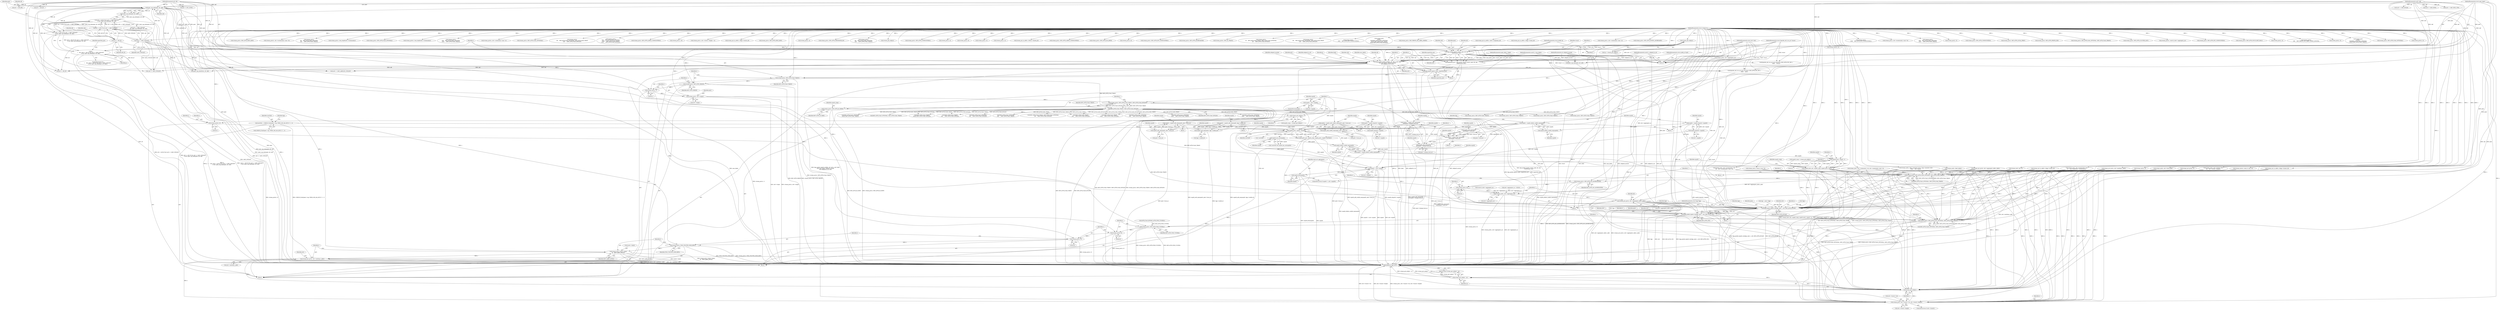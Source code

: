 digraph "0_frr_943d595a018e69b550db08cccba1d0778a86705a_0@API" {
"1001159" [label="(Call,aspath_delete_confed_seq(aspath))"];
"1000408" [label="(Call,aspath_has_as4(aspath))"];
"1000400" [label="(Call,aspath_put(s, aspath, use32bit))"];
"1000394" [label="(Call,stream_putw(s, 0))"];
"1000392" [label="(Call,stream_get_endp(s))"];
"1000387" [label="(Call,stream_putc(s, BGP_ATTR_AS_PATH))"];
"1000382" [label="(Call,stream_putc(s, BGP_ATTR_FLAG_TRANS | BGP_ATTR_FLAG_EXTLEN))"];
"1000251" [label="(Call,stream_putc(s, attr->origin))"];
"1000248" [label="(Call,stream_putc(s, 1))"];
"1000245" [label="(Call,stream_putc(s, BGP_ATTR_ORIGIN))"];
"1000242" [label="(Call,stream_putc(s, BGP_ATTR_FLAG_TRANS))"];
"1000239" [label="(Call,bgp_packet_mpattr_end(s, mpattrlen_pos))"];
"1000228" [label="(Call,bgp_packet_mpattr_prefix(s, afi, safi, p, prd, label,\n\t\t\t\t\t num_labels, addpath_encode,\n\t\t\t\t\t addpath_tx_id, attr))"];
"1000221" [label="(Call,bgp_packet_mpattr_start(s, peer, afi, safi,\n\t\t\t\t\t\t\tvecarr, attr))"];
"1000195" [label="(Call,stream_get_endp(s))"];
"1000150" [label="(MethodParameterIn,struct stream *s)"];
"1000210" [label="(Call,peer_cap_enhe(peer, afi, safi))"];
"1000149" [label="(MethodParameterIn,struct peer *peer)"];
"1000203" [label="(Call,afi == AFI_IP)"];
"1000154" [label="(MethodParameterIn,afi_t afi)"];
"1000206" [label="(Call,safi == SAFI_UNICAST)"];
"1000155" [label="(MethodParameterIn,safi_t safi)"];
"1000152" [label="(MethodParameterIn,struct bpacket_attr_vec_arr *vecarr)"];
"1000151" [label="(MethodParameterIn,struct attr *attr)"];
"1000198" [label="(Call,p\n\t    && !((afi == AFI_IP && safi == SAFI_UNICAST)\n\t\t && !peer_cap_enhe(peer, afi, safi)))"];
"1000153" [label="(MethodParameterIn,struct prefix *p)"];
"1000200" [label="(Call,!((afi == AFI_IP && safi == SAFI_UNICAST)\n\t\t && !peer_cap_enhe(peer, afi, safi)))"];
"1000201" [label="(Call,(afi == AFI_IP && safi == SAFI_UNICAST)\n\t\t && !peer_cap_enhe(peer, afi, safi))"];
"1000202" [label="(Call,afi == AFI_IP && safi == SAFI_UNICAST)"];
"1000209" [label="(Call,!peer_cap_enhe(peer, afi, safi))"];
"1000157" [label="(MethodParameterIn,struct prefix_rd *prd)"];
"1000158" [label="(MethodParameterIn,mpls_label_t *label)"];
"1000159" [label="(MethodParameterIn,uint32_t num_labels)"];
"1000160" [label="(MethodParameterIn,int addpath_encode)"];
"1000161" [label="(MethodParameterIn,uint32_t addpath_tx_id)"];
"1000219" [label="(Call,mpattrlen_pos = bgp_packet_mpattr_start(s, peer, afi, safi,\n\t\t\t\t\t\t\tvecarr, attr))"];
"1000384" [label="(Call,BGP_ATTR_FLAG_TRANS | BGP_ATTR_FLAG_EXTLEN)"];
"1000348" [label="(Call,aspath = aspath_add_seq(aspath, peer->local_as))"];
"1000350" [label="(Call,aspath_add_seq(aspath, peer->local_as))"];
"1000299" [label="(Call,aspath = aspath_delete_confed_seq(aspath))"];
"1000301" [label="(Call,aspath_delete_confed_seq(aspath))"];
"1000293" [label="(Call,aspath = aspath_dup(attr->aspath))"];
"1000295" [label="(Call,aspath_dup(attr->aspath))"];
"1000369" [label="(Call,aspath = aspath_add_confed_seq(aspath, peer->local_as))"];
"1000371" [label="(Call,aspath_add_confed_seq(aspath, peer->local_as))"];
"1000363" [label="(Call,aspath = aspath_dup(attr->aspath))"];
"1000365" [label="(Call,aspath_dup(attr->aspath))"];
"1000310" [label="(Call,aspath = aspath_add_seq(aspath, bgp->confed_id))"];
"1000312" [label="(Call,aspath_add_seq(aspath, bgp->confed_id))"];
"1000377" [label="(Call,aspath = attr->aspath)"];
"1000339" [label="(Call,aspath = aspath_add_seq(aspath,\n\t\t\t\t\t\t\tpeer->change_local_as))"];
"1000341" [label="(Call,aspath_add_seq(aspath,\n\t\t\t\t\t\t\tpeer->change_local_as))"];
"1000332" [label="(Call,aspath = aspath_add_seq(aspath,\n\t\t\t\t\t\t\t\tpeer->local_as))"];
"1000334" [label="(Call,aspath_add_seq(aspath,\n\t\t\t\t\t\t\t\tpeer->local_as))"];
"1000175" [label="(Call,use32bit = (CHECK_FLAG(peer->cap, PEER_CAP_AS4_RCV)) ? 1 : 0)"];
"1001157" [label="(Call,aspath = aspath_delete_confed_seq(aspath))"];
"1001181" [label="(Call,aspath_put(s, aspath, 1))"];
"1001178" [label="(Call,stream_putw_at(s, aspath_sizep, aspath_put(s, aspath, 1)))"];
"1001196" [label="(Call,stream_putc(s, BGP_ATTR_FLAG_OPTIONAL | BGP_ATTR_FLAG_TRANS))"];
"1001201" [label="(Call,stream_putc(s, BGP_ATTR_AS4_AGGREGATOR))"];
"1001204" [label="(Call,stream_putc(s, 8))"];
"1001207" [label="(Call,stream_putl(s, attr->aggregator_as))"];
"1001212" [label="(Call,stream_put_ipv4(s, attr->aggregator_addr.s_addr))"];
"1001244" [label="(Call,bgp_packet_mpattr_tea(bgp, peer, s, attr, BGP_ATTR_ENCAP))"];
"1001250" [label="(Call,bgp_packet_mpattr_tea(bgp, peer, s, attr, BGP_ATTR_VNC))"];
"1001264" [label="(Call,stream_putc(s, BGP_ATTR_FLAG_OPTIONAL | BGP_ATTR_FLAG_TRANS))"];
"1001269" [label="(Call,stream_putc(s, BGP_ATTR_PMSI_TUNNEL))"];
"1001272" [label="(Call,stream_putc(s, 9))"];
"1001275" [label="(Call,stream_putc(s, 0))"];
"1001278" [label="(Call,stream_putc(s, PMSI_TNLTYPE_INGR_REPL))"];
"1001281" [label="(Call,stream_put(s, &(attr->label),\n\t\t\t   BGP_LABEL_BYTES))"];
"1001288" [label="(Call,stream_put_ipv4(s, attr->nexthop.s_addr))"];
"1001299" [label="(Call,stream_put(s, attr->transit->val, attr->transit->length))"];
"1001313" [label="(Call,stream_get_endp(s))"];
"1001312" [label="(Call,stream_get_endp(s) - cp)"];
"1001311" [label="(Return,return stream_get_endp(s) - cp;)"];
"1001186" [label="(Call,aspath != attr->aspath)"];
"1001191" [label="(Call,aspath_free(aspath))"];
"1000351" [label="(Identifier,aspath)"];
"1000149" [label="(MethodParameterIn,struct peer *peer)"];
"1000418" [label="(Call,safi == SAFI_UNICAST\n\t    && !peer_cap_enhe(peer, afi, safi))"];
"1001213" [label="(Identifier,s)"];
"1001061" [label="(Call,stream_putc(s, ecom_tr_size * 8))"];
"1000161" [label="(MethodParameterIn,uint32_t addpath_tx_id)"];
"1001261" [label="(Call,ATTR_FLAG_BIT(BGP_ATTR_PMSI_TUNNEL))"];
"1001040" [label="(Call,BGP_ATTR_FLAG_TRANS\n\t\t\t\t\t\t\t| BGP_ATTR_FLAG_EXTLEN)"];
"1001224" [label="(Identifier,afi)"];
"1001043" [label="(Call,stream_putc(s,\n\t\t\t\t\t\t    BGP_ATTR_EXT_COMMUNITIES))"];
"1000745" [label="(Call,BGP_ATTR_FLAG_OPTIONAL\n\t\t\t\t\t    | BGP_ATTR_FLAG_TRANS)"];
"1000306" [label="(Identifier,bgp)"];
"1000502" [label="(Call,stream_putl(s, (bgp->maxmed_active ? bgp->maxmed_value\n\t\t\t\t\t\t   : attr->med)))"];
"1000334" [label="(Call,aspath_add_seq(aspath,\n\t\t\t\t\t\t\t\tpeer->local_as))"];
"1000398" [label="(Identifier,s)"];
"1001208" [label="(Identifier,s)"];
"1000348" [label="(Call,aspath = aspath_add_seq(aspath, peer->local_as))"];
"1000311" [label="(Identifier,aspath)"];
"1000958" [label="(Call,stream_putc(s, attr->ecommunity->size * 8))"];
"1000950" [label="(Call,stream_putc(s,\n\t\t\t\t\t    BGP_ATTR_FLAG_OPTIONAL\n\t\t\t\t\t\t    | BGP_ATTR_FLAG_TRANS))"];
"1001163" [label="(Call,BGP_ATTR_FLAG_TRANS | BGP_ATTR_FLAG_OPTIONAL\n\t\t\t\t    | BGP_ATTR_FLAG_EXTLEN)"];
"1000302" [label="(Identifier,aspath)"];
"1000729" [label="(Call,BGP_ATTR_FLAG_TRANS\n\t\t\t\t\t    | BGP_ATTR_FLAG_EXTLEN)"];
"1000533" [label="(Call,stream_putc(s, 4))"];
"1001180" [label="(Identifier,aspath_sizep)"];
"1000673" [label="(Call,stream_putc(s, BGP_ATTR_COMMUNITIES))"];
"1000530" [label="(Call,stream_putc(s, BGP_ATTR_LOCAL_PREF))"];
"1000186" [label="(Call,!bgp)"];
"1001133" [label="(Call,stream_putc(s, BGP_ATTR_PREFIX_SID))"];
"1000566" [label="(Call,stream_putc(s, BGP_ATTR_FLAG_OPTIONAL | BGP_ATTR_FLAG_TRANS))"];
"1000155" [label="(MethodParameterIn,safi_t safi)"];
"1000371" [label="(Call,aspath_add_confed_seq(aspath, peer->local_as))"];
"1000300" [label="(Identifier,aspath)"];
"1000207" [label="(Identifier,safi)"];
"1000815" [label="(Call,stream_putc(s, BGP_ATTR_CLUSTER_LIST))"];
"1001151" [label="(Call,stream_putl(s, label_index))"];
"1000604" [label="(Call,stream_putw(s, (uint16_t)attr->aggregator_as))"];
"1001183" [label="(Identifier,aspath)"];
"1000685" [label="(Call,stream_put(s, attr->community->val, attr->community->size * 4))"];
"1000406" [label="(Call,!use32bit)"];
"1000936" [label="(Call,stream_putc(s, BGP_ATTR_EXT_COMMUNITIES))"];
"1000206" [label="(Call,safi == SAFI_UNICAST)"];
"1001264" [label="(Call,stream_putc(s, BGP_ATTR_FLAG_OPTIONAL | BGP_ATTR_FLAG_TRANS))"];
"1001201" [label="(Call,stream_putc(s, BGP_ATTR_AS4_AGGREGATOR))"];
"1000549" [label="(Call,stream_putc(s, BGP_ATTR_FLAG_TRANS))"];
"1000151" [label="(MethodParameterIn,struct attr *attr)"];
"1000236" [label="(Identifier,addpath_encode)"];
"1000212" [label="(Identifier,afi)"];
"1001273" [label="(Identifier,s)"];
"1000496" [label="(Call,stream_putc(s, BGP_ATTR_MULTI_EXIT_DISC))"];
"1000475" [label="(Call,stream_putc(s, 4))"];
"1001142" [label="(Call,stream_putw(s,\n\t\t\t\t\t    BGP_PREFIX_SID_LABEL_INDEX_LENGTH))"];
"1001240" [label="(Call,safi == SAFI_EVPN)"];
"1000193" [label="(Call,cp = stream_get_endp(s))"];
"1000204" [label="(Identifier,afi)"];
"1001145" [label="(Call,stream_putc(s, 0))"];
"1001053" [label="(Call,stream_putc(\n\t\t\t\t\t\ts,\n\t\t\t\t\t\tBGP_ATTR_FLAG_OPTIONAL\n\t\t\t\t\t\t\t| BGP_ATTR_FLAG_TRANS))"];
"1000148" [label="(MethodParameterIn,struct bgp *bgp)"];
"1001277" [label="(Literal,0)"];
"1001315" [label="(Identifier,cp)"];
"1000349" [label="(Identifier,aspath)"];
"1000379" [label="(Call,attr->aspath)"];
"1001301" [label="(Call,attr->transit->val)"];
"1001299" [label="(Call,stream_put(s, attr->transit->val, attr->transit->length))"];
"1000220" [label="(Identifier,mpattrlen_pos)"];
"1001192" [label="(Identifier,aspath)"];
"1000812" [label="(Call,stream_putc(s, BGP_ATTR_FLAG_OPTIONAL))"];
"1001311" [label="(Return,return stream_get_endp(s) - cp;)"];
"1000363" [label="(Call,aspath = aspath_dup(attr->aspath))"];
"1001259" [label="(Identifier,attr)"];
"1000372" [label="(Identifier,aspath)"];
"1000332" [label="(Call,aspath = aspath_add_seq(aspath,\n\t\t\t\t\t\t\t\tpeer->local_as))"];
"1000203" [label="(Call,afi == AFI_IP)"];
"1000395" [label="(Identifier,s)"];
"1000210" [label="(Call,peer_cap_enhe(peer, afi, safi))"];
"1001148" [label="(Call,stream_putw(s, 0))"];
"1001223" [label="(Call,afi == AFI_IP)"];
"1000369" [label="(Call,aspath = aspath_add_confed_seq(aspath, peer->local_as))"];
"1001181" [label="(Call,aspath_put(s, aspath, 1))"];
"1001246" [label="(Identifier,peer)"];
"1000467" [label="(Call,stream_putc(s, BGP_ATTR_NEXT_HOP))"];
"1000175" [label="(Call,use32bit = (CHECK_FLAG(peer->cap, PEER_CAP_AS4_RCV)) ? 1 : 0)"];
"1000464" [label="(Call,stream_putc(s, BGP_ATTR_FLAG_TRANS))"];
"1000933" [label="(Call,BGP_ATTR_FLAG_TRANS\n\t\t\t\t\t\t    | BGP_ATTR_FLAG_EXTLEN)"];
"1000153" [label="(MethodParameterIn,struct prefix *p)"];
"1001290" [label="(Call,attr->nexthop.s_addr)"];
"1001198" [label="(Call,BGP_ATTR_FLAG_OPTIONAL | BGP_ATTR_FLAG_TRANS)"];
"1001205" [label="(Identifier,s)"];
"1001158" [label="(Identifier,aspath)"];
"1001160" [label="(Identifier,aspath)"];
"1001270" [label="(Identifier,s)"];
"1000393" [label="(Identifier,s)"];
"1000670" [label="(Call,BGP_ATTR_FLAG_OPTIONAL\n\t\t\t\t\t    | BGP_ATTR_FLAG_TRANS)"];
"1001247" [label="(Identifier,s)"];
"1000388" [label="(Identifier,s)"];
"1000939" [label="(Call,stream_putw(s, attr->ecommunity->size * 8))"];
"1000233" [label="(Identifier,prd)"];
"1000668" [label="(Call,stream_putc(s,\n\t\t\t\t    BGP_ATTR_FLAG_OPTIONAL\n\t\t\t\t\t    | BGP_ATTR_FLAG_TRANS))"];
"1001195" [label="(Block,)"];
"1001266" [label="(Call,BGP_ATTR_FLAG_OPTIONAL | BGP_ATTR_FLAG_TRANS)"];
"1000751" [label="(Call,stream_putc(s, lcom_length(attr->lcommunity)))"];
"1000335" [label="(Identifier,aspath)"];
"1000365" [label="(Call,aspath_dup(attr->aspath))"];
"1000783" [label="(Call,stream_putc(s, BGP_ATTR_FLAG_OPTIONAL))"];
"1000735" [label="(Call,stream_putw(s, lcom_length(attr->lcommunity)))"];
"1001275" [label="(Call,stream_putc(s, 0))"];
"1001128" [label="(Call,stream_putc(s,\n\t\t\t\t\t    BGP_ATTR_FLAG_OPTIONAL\n\t\t\t\t\t\t    | BGP_ATTR_FLAG_TRANS))"];
"1000196" [label="(Identifier,s)"];
"1000657" [label="(Call,stream_putw(s, attr->community->size * 4))"];
"1000211" [label="(Identifier,peer)"];
"1001233" [label="(Call,safi == SAFI_MPLS_VPN)"];
"1000309" [label="(Block,)"];
"1000312" [label="(Call,aspath_add_seq(aspath, bgp->confed_id))"];
"1000493" [label="(Call,stream_putc(s, BGP_ATTR_FLAG_OPTIONAL))"];
"1000647" [label="(Call,stream_putc(s,\n\t\t\t\t    BGP_ATTR_FLAG_OPTIONAL | BGP_ATTR_FLAG_TRANS\n\t\t\t\t\t    | BGP_ATTR_FLAG_EXTLEN))"];
"1000383" [label="(Identifier,s)"];
"1000929" [label="(Call,stream_putc(s,\n\t\t\t\t\t    BGP_ATTR_FLAG_OPTIONAL\n\t\t\t\t\t\t    | BGP_ATTR_FLAG_TRANS\n\t\t\t\t\t\t    | BGP_ATTR_FLAG_EXTLEN))"];
"1000342" [label="(Identifier,aspath)"];
"1001203" [label="(Identifier,BGP_ATTR_AS4_AGGREGATOR)"];
"1001207" [label="(Call,stream_putl(s, attr->aggregator_as))"];
"1001276" [label="(Identifier,s)"];
"1000292" [label="(Block,)"];
"1000536" [label="(Call,stream_putl(s, attr->local_pref))"];
"1000350" [label="(Call,aspath_add_seq(aspath, peer->local_as))"];
"1001185" [label="(ControlStructure,if (aspath != attr->aspath))"];
"1001253" [label="(Identifier,s)"];
"1000260" [label="(Identifier,peer)"];
"1000396" [label="(Literal,0)"];
"1000378" [label="(Identifier,aspath)"];
"1000394" [label="(Call,stream_putw(s, 0))"];
"1000373" [label="(Call,peer->local_as)"];
"1000851" [label="(Call,stream_put(s, attr->cluster->list,\n\t\t\t\t   attr->cluster->length))"];
"1000478" [label="(Call,stream_put_ipv4(s, 0))"];
"1001300" [label="(Identifier,s)"];
"1001214" [label="(Call,attr->aggregator_addr.s_addr)"];
"1000390" [label="(Call,aspath_sizep = stream_get_endp(s))"];
"1001237" [label="(Call,afi == AFI_L2VPN)"];
"1000405" [label="(Call,!use32bit && aspath_has_as4(aspath))"];
"1000385" [label="(Identifier,BGP_ATTR_FLAG_TRANS)"];
"1001249" [label="(Identifier,BGP_ATTR_ENCAP)"];
"1000881" [label="(Call,stream_put_in_addr(s, &bgp->router_id))"];
"1000748" [label="(Call,stream_putc(s, BGP_ATTR_LARGE_COMMUNITIES))"];
"1001278" [label="(Call,stream_putc(s, PMSI_TNLTYPE_INGR_REPL))"];
"1001230" [label="(Call,safi == SAFI_ENCAP)"];
"1001245" [label="(Identifier,bgp)"];
"1000157" [label="(MethodParameterIn,struct prefix_rd *prd)"];
"1001136" [label="(Call,stream_putc(s, 10))"];
"1001159" [label="(Call,aspath_delete_confed_seq(aspath))"];
"1000387" [label="(Call,stream_putc(s, BGP_ATTR_AS_PATH))"];
"1000243" [label="(Identifier,s)"];
"1000195" [label="(Call,stream_get_endp(s))"];
"1000158" [label="(MethodParameterIn,mpls_label_t *label)"];
"1000296" [label="(Call,attr->aspath)"];
"1000293" [label="(Call,aspath = aspath_dup(attr->aspath))"];
"1000459" [label="(Call,peer_cap_enhe(from, afi, safi))"];
"1000382" [label="(Call,stream_putc(s, BGP_ATTR_FLAG_TRANS | BGP_ATTR_FLAG_EXTLEN))"];
"1000249" [label="(Identifier,s)"];
"1000245" [label="(Call,stream_putc(s, BGP_ATTR_ORIGIN))"];
"1001314" [label="(Identifier,s)"];
"1000823" [label="(Call,stream_putc(s, attr->cluster->length + 4))"];
"1000397" [label="(Call,stream_putw_at(s, aspath_sizep, aspath_put(s, aspath, use32bit)))"];
"1000341" [label="(Call,aspath_add_seq(aspath,\n\t\t\t\t\t\t\tpeer->change_local_as))"];
"1000409" [label="(Identifier,aspath)"];
"1000301" [label="(Call,aspath_delete_confed_seq(aspath))"];
"1000237" [label="(Identifier,addpath_tx_id)"];
"1000377" [label="(Call,aspath = attr->aspath)"];
"1000229" [label="(Identifier,s)"];
"1000336" [label="(Call,peer->local_as)"];
"1001297" [label="(Identifier,attr)"];
"1001187" [label="(Identifier,aspath)"];
"1000392" [label="(Call,stream_get_endp(s))"];
"1001250" [label="(Call,bgp_packet_mpattr_tea(bgp, peer, s, attr, BGP_ATTR_VNC))"];
"1001197" [label="(Identifier,s)"];
"1000838" [label="(Call,stream_put_in_addr(s, &bgp->cluster_id))"];
"1001130" [label="(Call,BGP_ATTR_FLAG_OPTIONAL\n\t\t\t\t\t\t    | BGP_ATTR_FLAG_TRANS)"];
"1000362" [label="(Block,)"];
"1000439" [label="(Call,stream_putc(s, BGP_ATTR_NEXT_HOP))"];
"1000789" [label="(Call,stream_putc(s, 4))"];
"1001244" [label="(Call,bgp_packet_mpattr_tea(bgp, peer, s, attr, BGP_ATTR_ENCAP))"];
"1001271" [label="(Identifier,BGP_ATTR_PMSI_TUNNEL)"];
"1000366" [label="(Call,attr->aspath)"];
"1000340" [label="(Identifier,aspath)"];
"1001312" [label="(Call,stream_get_endp(s) - cp)"];
"1000198" [label="(Call,p\n\t    && !((afi == AFI_IP && safi == SAFI_UNICAST)\n\t\t && !peer_cap_enhe(peer, afi, safi)))"];
"1001178" [label="(Call,stream_putw_at(s, aspath_sizep, aspath_put(s, aspath, 1)))"];
"1001287" [label="(Identifier,BGP_LABEL_BYTES)"];
"1000402" [label="(Identifier,aspath)"];
"1000591" [label="(Call,attr->aggregator_as > 65535)"];
"1001156" [label="(Block,)"];
"1000253" [label="(Call,attr->origin)"];
"1001248" [label="(Identifier,attr)"];
"1000442" [label="(Call,bpacket_attr_vec_arr_set_vec(vecarr, BGP_ATTR_VEC_NH, s,\n\t\t\t\t\t\t     attr))"];
"1000205" [label="(Identifier,AFI_IP)"];
"1000228" [label="(Call,bgp_packet_mpattr_prefix(s, afi, safi, p, prd, label,\n\t\t\t\t\t num_labels, addpath_encode,\n\t\t\t\t\t addpath_tx_id, attr))"];
"1000786" [label="(Call,stream_putc(s, BGP_ATTR_ORIGINATOR_ID))"];
"1000239" [label="(Call,bgp_packet_mpattr_end(s, mpattrlen_pos))"];
"1000343" [label="(Call,peer->change_local_as)"];
"1000232" [label="(Identifier,p)"];
"1000221" [label="(Call,bgp_packet_mpattr_start(s, peer, afi, safi,\n\t\t\t\t\t\t\tvecarr, attr))"];
"1000219" [label="(Call,mpattrlen_pos = bgp_packet_mpattr_start(s, peer, afi, safi,\n\t\t\t\t\t\t\tvecarr, attr))"];
"1000391" [label="(Identifier,aspath_sizep)"];
"1000743" [label="(Call,stream_putc(s,\n\t\t\t\t    BGP_ATTR_FLAG_OPTIONAL\n\t\t\t\t\t    | BGP_ATTR_FLAG_TRANS))"];
"1000187" [label="(Identifier,bgp)"];
"1001282" [label="(Identifier,s)"];
"1000611" [label="(Call,stream_put_ipv4(s, attr->aggregator_addr.s_addr))"];
"1000244" [label="(Identifier,BGP_ATTR_FLAG_TRANS)"];
"1000310" [label="(Call,aspath = aspath_add_seq(aspath, bgp->confed_id))"];
"1000159" [label="(MethodParameterIn,uint32_t num_labels)"];
"1000240" [label="(Identifier,s)"];
"1000401" [label="(Identifier,s)"];
"1001171" [label="(Call,aspath_sizep = stream_get_endp(s))"];
"1000331" [label="(Block,)"];
"1000386" [label="(Identifier,BGP_ATTR_FLAG_EXTLEN)"];
"1000952" [label="(Call,BGP_ATTR_FLAG_OPTIONAL\n\t\t\t\t\t\t    | BGP_ATTR_FLAG_TRANS)"];
"1000370" [label="(Identifier,aspath)"];
"1000757" [label="(Call,stream_put(s, attr->lcommunity->val,\n\t\t\t   lcom_length(attr->lcommunity)))"];
"1000352" [label="(Call,peer->local_as)"];
"1000234" [label="(Identifier,label)"];
"1001162" [label="(Identifier,s)"];
"1001173" [label="(Call,stream_get_endp(s))"];
"1000251" [label="(Call,stream_putc(s, attr->origin))"];
"1001194" [label="(Identifier,send_as4_aggregator)"];
"1000654" [label="(Call,stream_putc(s, BGP_ATTR_COMMUNITIES))"];
"1000231" [label="(Identifier,safi)"];
"1001204" [label="(Call,stream_putc(s, 8))"];
"1000527" [label="(Call,stream_putc(s, BGP_ATTR_FLAG_TRANS))"];
"1000246" [label="(Identifier,s)"];
"1001046" [label="(Call,stream_putw(s, ecom_tr_size * 8))"];
"1000294" [label="(Identifier,aspath)"];
"1000225" [label="(Identifier,safi)"];
"1000162" [label="(Block,)"];
"1000200" [label="(Call,!((afi == AFI_IP && safi == SAFI_UNICAST)\n\t\t && !peer_cap_enhe(peer, afi, safi)))"];
"1000209" [label="(Call,!peer_cap_enhe(peer, afi, safi))"];
"1001184" [label="(Literal,1)"];
"1000364" [label="(Identifier,aspath)"];
"1001055" [label="(Call,BGP_ATTR_FLAG_OPTIONAL\n\t\t\t\t\t\t\t| BGP_ATTR_FLAG_TRANS)"];
"1000403" [label="(Identifier,use32bit)"];
"1001188" [label="(Call,attr->aspath)"];
"1001263" [label="(Block,)"];
"1000223" [label="(Identifier,peer)"];
"1000295" [label="(Call,aspath_dup(attr->aspath))"];
"1001279" [label="(Identifier,s)"];
"1000865" [label="(Call,stream_putc(s, 4))"];
"1000577" [label="(Call,stream_putc(s, 8))"];
"1000423" [label="(Call,peer_cap_enhe(peer, afi, safi))"];
"1000499" [label="(Call,stream_putc(s, 4))"];
"1001255" [label="(Identifier,BGP_ATTR_VNC)"];
"1000447" [label="(Call,stream_putc(s, 4))"];
"1000214" [label="(Block,)"];
"1000806" [label="(Call,stream_put_in_addr(s, &from->remote_id))"];
"1000606" [label="(Call,(uint16_t)attr->aggregator_as)"];
"1000238" [label="(Identifier,attr)"];
"1000242" [label="(Call,stream_putc(s, BGP_ATTR_FLAG_TRANS))"];
"1000252" [label="(Identifier,s)"];
"1000250" [label="(Literal,1)"];
"1000176" [label="(Identifier,use32bit)"];
"1000197" [label="(ControlStructure,if (p\n\t    && !((afi == AFI_IP && safi == SAFI_UNICAST)\n\t\t && !peer_cap_enhe(peer, afi, safi))))"];
"1000224" [label="(Identifier,afi)"];
"1000732" [label="(Call,stream_putc(s, BGP_ATTR_LARGE_COMMUNITIES))"];
"1001182" [label="(Identifier,s)"];
"1001306" [label="(Call,attr->transit->length)"];
"1001243" [label="(Block,)"];
"1001168" [label="(Call,stream_putc(s, BGP_ATTR_AS4_PATH))"];
"1000587" [label="(Call,stream_putc(s, 6))"];
"1000955" [label="(Call,stream_putc(s, BGP_ATTR_EXT_COMMUNITIES))"];
"1001175" [label="(Call,stream_putw(s, 0))"];
"1001274" [label="(Literal,9)"];
"1000874" [label="(Call,stream_put_in_addr(s, &bgp->cluster_id))"];
"1000235" [label="(Identifier,num_labels)"];
"1001100" [label="(Call,stream_put(s, pnt, 8))"];
"1000400" [label="(Call,aspath_put(s, aspath, use32bit))"];
"1000202" [label="(Call,afi == AFI_IP && safi == SAFI_UNICAST)"];
"1000247" [label="(Identifier,BGP_ATTR_ORIGIN)"];
"1000415" [label="(Call,afi == AFI_IP)"];
"1000347" [label="(Block,)"];
"1001265" [label="(Identifier,s)"];
"1001272" [label="(Call,stream_putc(s, 9))"];
"1000333" [label="(Identifier,aspath)"];
"1000580" [label="(Call,stream_putl(s, attr->aggregator_as))"];
"1001212" [label="(Call,stream_put_ipv4(s, attr->aggregator_addr.s_addr))"];
"1000571" [label="(Call,stream_putc(s, BGP_ATTR_AGGREGATOR))"];
"1000597" [label="(Call,stream_putw(s, BGP_AS_TRANS))"];
"1000323" [label="(Block,)"];
"1001157" [label="(Call,aspath = aspath_delete_confed_seq(aspath))"];
"1000419" [label="(Call,safi == SAFI_UNICAST)"];
"1001186" [label="(Call,aspath != attr->aspath)"];
"1000408" [label="(Call,aspath_has_as4(aspath))"];
"1001226" [label="(Call,afi == AFI_IP6)"];
"1001202" [label="(Identifier,s)"];
"1000188" [label="(Call,bgp = peer->bgp)"];
"1000152" [label="(MethodParameterIn,struct bpacket_attr_vec_arr *vecarr)"];
"1000213" [label="(Identifier,safi)"];
"1001161" [label="(Call,stream_putc(s,\n\t\t\t    BGP_ATTR_FLAG_TRANS | BGP_ATTR_FLAG_OPTIONAL\n\t\t\t\t    | BGP_ATTR_FLAG_EXTLEN))"];
"1001280" [label="(Identifier,PMSI_TNLTYPE_INGR_REPL)"];
"1000967" [label="(Call,stream_put(s, attr->ecommunity->val,\n\t\t\t\t   attr->ecommunity->size * 8))"];
"1001283" [label="(Call,&(attr->label))"];
"1001209" [label="(Call,attr->aggregator_as)"];
"1001316" [label="(MethodReturn,bgp_size_t)"];
"1000201" [label="(Call,(afi == AFI_IP && safi == SAFI_UNICAST)\n\t\t && !peer_cap_enhe(peer, afi, safi))"];
"1000177" [label="(Call,(CHECK_FLAG(peer->cap, PEER_CAP_AS4_RCV)) ? 1 : 0)"];
"1001252" [label="(Identifier,peer)"];
"1001179" [label="(Identifier,s)"];
"1000217" [label="(Identifier,mpattrlen_pos)"];
"1000725" [label="(Call,stream_putc(s,\n\t\t\t\t    BGP_ATTR_FLAG_OPTIONAL | BGP_ATTR_FLAG_TRANS\n\t\t\t\t\t    | BGP_ATTR_FLAG_EXTLEN))"];
"1001289" [label="(Identifier,s)"];
"1001058" [label="(Call,stream_putc(s,\n\t\t\t\t\t\t    BGP_ATTR_EXT_COMMUNITIES))"];
"1000384" [label="(Call,BGP_ATTR_FLAG_TRANS | BGP_ATTR_FLAG_EXTLEN)"];
"1001254" [label="(Identifier,attr)"];
"1000313" [label="(Identifier,aspath)"];
"1000376" [label="(ControlStructure,else)"];
"1000450" [label="(Call,stream_put_ipv4(s, attr->nexthop.s_addr))"];
"1000160" [label="(MethodParameterIn,int addpath_encode)"];
"1001036" [label="(Call,stream_putc(\n\t\t\t\t\t\ts,\n\t\t\t\t\t\tBGP_ATTR_FLAG_OPTIONAL\n\t\t\t\t\t\t\t| BGP_ATTR_FLAG_TRANS\n\t\t\t\t\t\t\t| BGP_ATTR_FLAG_EXTLEN))"];
"1001139" [label="(Call,stream_putc(s, BGP_PREFIX_SID_LABEL_INDEX))"];
"1000799" [label="(Call,stream_put_in_addr(s, &attr->originator_id))"];
"1000314" [label="(Call,bgp->confed_id)"];
"1000568" [label="(Call,BGP_ATTR_FLAG_OPTIONAL | BGP_ATTR_FLAG_TRANS)"];
"1000651" [label="(Call,BGP_ATTR_FLAG_TRANS\n\t\t\t\t\t    | BGP_ATTR_FLAG_EXTLEN)"];
"1001165" [label="(Call,BGP_ATTR_FLAG_OPTIONAL\n\t\t\t\t    | BGP_ATTR_FLAG_EXTLEN)"];
"1000339" [label="(Call,aspath = aspath_add_seq(aspath,\n\t\t\t\t\t\t\tpeer->change_local_as))"];
"1001313" [label="(Call,stream_get_endp(s))"];
"1001281" [label="(Call,stream_put(s, &(attr->label),\n\t\t\t   BGP_LABEL_BYTES))"];
"1000208" [label="(Identifier,SAFI_UNICAST)"];
"1001288" [label="(Call,stream_put_ipv4(s, attr->nexthop.s_addr))"];
"1000845" [label="(Call,stream_put_in_addr(s, &bgp->router_id))"];
"1000241" [label="(Identifier,mpattrlen_pos)"];
"1000470" [label="(Call,bpacket_attr_vec_arr_set_vec(vecarr, BGP_ATTR_VEC_NH, s,\n\t\t\t\t\t\t     NULL))"];
"1000199" [label="(Identifier,p)"];
"1000389" [label="(Identifier,BGP_ATTR_AS_PATH)"];
"1000150" [label="(MethodParameterIn,struct stream *s)"];
"1001196" [label="(Call,stream_putc(s, BGP_ATTR_FLAG_OPTIONAL | BGP_ATTR_FLAG_TRANS))"];
"1000154" [label="(MethodParameterIn,afi_t afi)"];
"1000676" [label="(Call,stream_putc(s, attr->community->size * 4))"];
"1000226" [label="(Identifier,vecarr)"];
"1000222" [label="(Identifier,s)"];
"1000227" [label="(Identifier,attr)"];
"1001105" [label="(Call,safi == SAFI_LABELED_UNICAST)"];
"1000299" [label="(Call,aspath = aspath_delete_confed_seq(aspath))"];
"1001295" [label="(ControlStructure,if (attr->transit))"];
"1001251" [label="(Identifier,bgp)"];
"1000555" [label="(Call,stream_putc(s, 0))"];
"1001269" [label="(Call,stream_putc(s, BGP_ATTR_PMSI_TUNNEL))"];
"1000436" [label="(Call,stream_putc(s, BGP_ATTR_FLAG_TRANS))"];
"1000230" [label="(Identifier,afi)"];
"1001206" [label="(Literal,8)"];
"1001191" [label="(Call,aspath_free(aspath))"];
"1000248" [label="(Call,stream_putc(s, 1))"];
"1000552" [label="(Call,stream_putc(s, BGP_ATTR_ATOMIC_AGGREGATE))"];
"1001159" -> "1001157"  [label="AST: "];
"1001159" -> "1001160"  [label="CFG: "];
"1001160" -> "1001159"  [label="AST: "];
"1001157" -> "1001159"  [label="CFG: "];
"1001159" -> "1001157"  [label="DDG: aspath"];
"1000408" -> "1001159"  [label="DDG: aspath"];
"1000400" -> "1001159"  [label="DDG: aspath"];
"1000408" -> "1000405"  [label="AST: "];
"1000408" -> "1000409"  [label="CFG: "];
"1000409" -> "1000408"  [label="AST: "];
"1000405" -> "1000408"  [label="CFG: "];
"1000408" -> "1000405"  [label="DDG: aspath"];
"1000400" -> "1000408"  [label="DDG: aspath"];
"1000408" -> "1001186"  [label="DDG: aspath"];
"1000400" -> "1000397"  [label="AST: "];
"1000400" -> "1000403"  [label="CFG: "];
"1000401" -> "1000400"  [label="AST: "];
"1000402" -> "1000400"  [label="AST: "];
"1000403" -> "1000400"  [label="AST: "];
"1000397" -> "1000400"  [label="CFG: "];
"1000400" -> "1000397"  [label="DDG: s"];
"1000400" -> "1000397"  [label="DDG: aspath"];
"1000400" -> "1000397"  [label="DDG: use32bit"];
"1000394" -> "1000400"  [label="DDG: s"];
"1000150" -> "1000400"  [label="DDG: s"];
"1000348" -> "1000400"  [label="DDG: aspath"];
"1000369" -> "1000400"  [label="DDG: aspath"];
"1000310" -> "1000400"  [label="DDG: aspath"];
"1000377" -> "1000400"  [label="DDG: aspath"];
"1000339" -> "1000400"  [label="DDG: aspath"];
"1000175" -> "1000400"  [label="DDG: use32bit"];
"1000400" -> "1000406"  [label="DDG: use32bit"];
"1000400" -> "1001186"  [label="DDG: aspath"];
"1000394" -> "1000162"  [label="AST: "];
"1000394" -> "1000396"  [label="CFG: "];
"1000395" -> "1000394"  [label="AST: "];
"1000396" -> "1000394"  [label="AST: "];
"1000398" -> "1000394"  [label="CFG: "];
"1000394" -> "1001316"  [label="DDG: stream_putw(s, 0)"];
"1000392" -> "1000394"  [label="DDG: s"];
"1000150" -> "1000394"  [label="DDG: s"];
"1000392" -> "1000390"  [label="AST: "];
"1000392" -> "1000393"  [label="CFG: "];
"1000393" -> "1000392"  [label="AST: "];
"1000390" -> "1000392"  [label="CFG: "];
"1000392" -> "1000390"  [label="DDG: s"];
"1000387" -> "1000392"  [label="DDG: s"];
"1000150" -> "1000392"  [label="DDG: s"];
"1000387" -> "1000162"  [label="AST: "];
"1000387" -> "1000389"  [label="CFG: "];
"1000388" -> "1000387"  [label="AST: "];
"1000389" -> "1000387"  [label="AST: "];
"1000391" -> "1000387"  [label="CFG: "];
"1000387" -> "1001316"  [label="DDG: BGP_ATTR_AS_PATH"];
"1000387" -> "1001316"  [label="DDG: stream_putc(s, BGP_ATTR_AS_PATH)"];
"1000382" -> "1000387"  [label="DDG: s"];
"1000150" -> "1000387"  [label="DDG: s"];
"1000382" -> "1000162"  [label="AST: "];
"1000382" -> "1000384"  [label="CFG: "];
"1000383" -> "1000382"  [label="AST: "];
"1000384" -> "1000382"  [label="AST: "];
"1000388" -> "1000382"  [label="CFG: "];
"1000382" -> "1001316"  [label="DDG: BGP_ATTR_FLAG_TRANS | BGP_ATTR_FLAG_EXTLEN"];
"1000382" -> "1001316"  [label="DDG: stream_putc(s, BGP_ATTR_FLAG_TRANS | BGP_ATTR_FLAG_EXTLEN)"];
"1000251" -> "1000382"  [label="DDG: s"];
"1000150" -> "1000382"  [label="DDG: s"];
"1000384" -> "1000382"  [label="DDG: BGP_ATTR_FLAG_TRANS"];
"1000384" -> "1000382"  [label="DDG: BGP_ATTR_FLAG_EXTLEN"];
"1000251" -> "1000162"  [label="AST: "];
"1000251" -> "1000253"  [label="CFG: "];
"1000252" -> "1000251"  [label="AST: "];
"1000253" -> "1000251"  [label="AST: "];
"1000260" -> "1000251"  [label="CFG: "];
"1000251" -> "1001316"  [label="DDG: stream_putc(s, attr->origin)"];
"1000251" -> "1001316"  [label="DDG: attr->origin"];
"1000248" -> "1000251"  [label="DDG: s"];
"1000150" -> "1000251"  [label="DDG: s"];
"1000248" -> "1000162"  [label="AST: "];
"1000248" -> "1000250"  [label="CFG: "];
"1000249" -> "1000248"  [label="AST: "];
"1000250" -> "1000248"  [label="AST: "];
"1000252" -> "1000248"  [label="CFG: "];
"1000248" -> "1001316"  [label="DDG: stream_putc(s, 1)"];
"1000245" -> "1000248"  [label="DDG: s"];
"1000150" -> "1000248"  [label="DDG: s"];
"1000245" -> "1000162"  [label="AST: "];
"1000245" -> "1000247"  [label="CFG: "];
"1000246" -> "1000245"  [label="AST: "];
"1000247" -> "1000245"  [label="AST: "];
"1000249" -> "1000245"  [label="CFG: "];
"1000245" -> "1001316"  [label="DDG: stream_putc(s, BGP_ATTR_ORIGIN)"];
"1000245" -> "1001316"  [label="DDG: BGP_ATTR_ORIGIN"];
"1000242" -> "1000245"  [label="DDG: s"];
"1000150" -> "1000245"  [label="DDG: s"];
"1000242" -> "1000162"  [label="AST: "];
"1000242" -> "1000244"  [label="CFG: "];
"1000243" -> "1000242"  [label="AST: "];
"1000244" -> "1000242"  [label="AST: "];
"1000246" -> "1000242"  [label="CFG: "];
"1000242" -> "1001316"  [label="DDG: stream_putc(s, BGP_ATTR_FLAG_TRANS)"];
"1000239" -> "1000242"  [label="DDG: s"];
"1000195" -> "1000242"  [label="DDG: s"];
"1000150" -> "1000242"  [label="DDG: s"];
"1000242" -> "1000384"  [label="DDG: BGP_ATTR_FLAG_TRANS"];
"1000239" -> "1000214"  [label="AST: "];
"1000239" -> "1000241"  [label="CFG: "];
"1000240" -> "1000239"  [label="AST: "];
"1000241" -> "1000239"  [label="AST: "];
"1000243" -> "1000239"  [label="CFG: "];
"1000239" -> "1001316"  [label="DDG: bgp_packet_mpattr_end(s, mpattrlen_pos)"];
"1000239" -> "1001316"  [label="DDG: mpattrlen_pos"];
"1000228" -> "1000239"  [label="DDG: s"];
"1000150" -> "1000239"  [label="DDG: s"];
"1000219" -> "1000239"  [label="DDG: mpattrlen_pos"];
"1000228" -> "1000214"  [label="AST: "];
"1000228" -> "1000238"  [label="CFG: "];
"1000229" -> "1000228"  [label="AST: "];
"1000230" -> "1000228"  [label="AST: "];
"1000231" -> "1000228"  [label="AST: "];
"1000232" -> "1000228"  [label="AST: "];
"1000233" -> "1000228"  [label="AST: "];
"1000234" -> "1000228"  [label="AST: "];
"1000235" -> "1000228"  [label="AST: "];
"1000236" -> "1000228"  [label="AST: "];
"1000237" -> "1000228"  [label="AST: "];
"1000238" -> "1000228"  [label="AST: "];
"1000240" -> "1000228"  [label="CFG: "];
"1000228" -> "1001316"  [label="DDG: addpath_tx_id"];
"1000228" -> "1001316"  [label="DDG: prd"];
"1000228" -> "1001316"  [label="DDG: addpath_encode"];
"1000228" -> "1001316"  [label="DDG: num_labels"];
"1000228" -> "1001316"  [label="DDG: bgp_packet_mpattr_prefix(s, afi, safi, p, prd, label,\n\t\t\t\t\t num_labels, addpath_encode,\n\t\t\t\t\t addpath_tx_id, attr)"];
"1000228" -> "1001316"  [label="DDG: attr"];
"1000228" -> "1001316"  [label="DDG: p"];
"1000228" -> "1001316"  [label="DDG: label"];
"1000221" -> "1000228"  [label="DDG: s"];
"1000221" -> "1000228"  [label="DDG: afi"];
"1000221" -> "1000228"  [label="DDG: safi"];
"1000221" -> "1000228"  [label="DDG: attr"];
"1000150" -> "1000228"  [label="DDG: s"];
"1000154" -> "1000228"  [label="DDG: afi"];
"1000155" -> "1000228"  [label="DDG: safi"];
"1000198" -> "1000228"  [label="DDG: p"];
"1000153" -> "1000228"  [label="DDG: p"];
"1000157" -> "1000228"  [label="DDG: prd"];
"1000158" -> "1000228"  [label="DDG: label"];
"1000159" -> "1000228"  [label="DDG: num_labels"];
"1000160" -> "1000228"  [label="DDG: addpath_encode"];
"1000161" -> "1000228"  [label="DDG: addpath_tx_id"];
"1000151" -> "1000228"  [label="DDG: attr"];
"1000228" -> "1000415"  [label="DDG: afi"];
"1000228" -> "1000419"  [label="DDG: safi"];
"1000228" -> "1000442"  [label="DDG: attr"];
"1000228" -> "1000459"  [label="DDG: safi"];
"1000228" -> "1001105"  [label="DDG: safi"];
"1000228" -> "1001244"  [label="DDG: attr"];
"1000221" -> "1000219"  [label="AST: "];
"1000221" -> "1000227"  [label="CFG: "];
"1000222" -> "1000221"  [label="AST: "];
"1000223" -> "1000221"  [label="AST: "];
"1000224" -> "1000221"  [label="AST: "];
"1000225" -> "1000221"  [label="AST: "];
"1000226" -> "1000221"  [label="AST: "];
"1000227" -> "1000221"  [label="AST: "];
"1000219" -> "1000221"  [label="CFG: "];
"1000221" -> "1001316"  [label="DDG: peer"];
"1000221" -> "1001316"  [label="DDG: vecarr"];
"1000221" -> "1000219"  [label="DDG: afi"];
"1000221" -> "1000219"  [label="DDG: vecarr"];
"1000221" -> "1000219"  [label="DDG: attr"];
"1000221" -> "1000219"  [label="DDG: peer"];
"1000221" -> "1000219"  [label="DDG: safi"];
"1000221" -> "1000219"  [label="DDG: s"];
"1000195" -> "1000221"  [label="DDG: s"];
"1000150" -> "1000221"  [label="DDG: s"];
"1000210" -> "1000221"  [label="DDG: peer"];
"1000210" -> "1000221"  [label="DDG: afi"];
"1000210" -> "1000221"  [label="DDG: safi"];
"1000149" -> "1000221"  [label="DDG: peer"];
"1000203" -> "1000221"  [label="DDG: afi"];
"1000154" -> "1000221"  [label="DDG: afi"];
"1000206" -> "1000221"  [label="DDG: safi"];
"1000155" -> "1000221"  [label="DDG: safi"];
"1000152" -> "1000221"  [label="DDG: vecarr"];
"1000151" -> "1000221"  [label="DDG: attr"];
"1000221" -> "1000423"  [label="DDG: peer"];
"1000221" -> "1000442"  [label="DDG: vecarr"];
"1000221" -> "1000470"  [label="DDG: vecarr"];
"1000221" -> "1001244"  [label="DDG: peer"];
"1000195" -> "1000193"  [label="AST: "];
"1000195" -> "1000196"  [label="CFG: "];
"1000196" -> "1000195"  [label="AST: "];
"1000193" -> "1000195"  [label="CFG: "];
"1000195" -> "1000193"  [label="DDG: s"];
"1000150" -> "1000195"  [label="DDG: s"];
"1000150" -> "1000147"  [label="AST: "];
"1000150" -> "1001316"  [label="DDG: s"];
"1000150" -> "1000397"  [label="DDG: s"];
"1000150" -> "1000436"  [label="DDG: s"];
"1000150" -> "1000439"  [label="DDG: s"];
"1000150" -> "1000442"  [label="DDG: s"];
"1000150" -> "1000447"  [label="DDG: s"];
"1000150" -> "1000450"  [label="DDG: s"];
"1000150" -> "1000464"  [label="DDG: s"];
"1000150" -> "1000467"  [label="DDG: s"];
"1000150" -> "1000470"  [label="DDG: s"];
"1000150" -> "1000475"  [label="DDG: s"];
"1000150" -> "1000478"  [label="DDG: s"];
"1000150" -> "1000493"  [label="DDG: s"];
"1000150" -> "1000496"  [label="DDG: s"];
"1000150" -> "1000499"  [label="DDG: s"];
"1000150" -> "1000502"  [label="DDG: s"];
"1000150" -> "1000527"  [label="DDG: s"];
"1000150" -> "1000530"  [label="DDG: s"];
"1000150" -> "1000533"  [label="DDG: s"];
"1000150" -> "1000536"  [label="DDG: s"];
"1000150" -> "1000549"  [label="DDG: s"];
"1000150" -> "1000552"  [label="DDG: s"];
"1000150" -> "1000555"  [label="DDG: s"];
"1000150" -> "1000566"  [label="DDG: s"];
"1000150" -> "1000571"  [label="DDG: s"];
"1000150" -> "1000577"  [label="DDG: s"];
"1000150" -> "1000580"  [label="DDG: s"];
"1000150" -> "1000587"  [label="DDG: s"];
"1000150" -> "1000597"  [label="DDG: s"];
"1000150" -> "1000604"  [label="DDG: s"];
"1000150" -> "1000611"  [label="DDG: s"];
"1000150" -> "1000647"  [label="DDG: s"];
"1000150" -> "1000654"  [label="DDG: s"];
"1000150" -> "1000657"  [label="DDG: s"];
"1000150" -> "1000668"  [label="DDG: s"];
"1000150" -> "1000673"  [label="DDG: s"];
"1000150" -> "1000676"  [label="DDG: s"];
"1000150" -> "1000685"  [label="DDG: s"];
"1000150" -> "1000725"  [label="DDG: s"];
"1000150" -> "1000732"  [label="DDG: s"];
"1000150" -> "1000735"  [label="DDG: s"];
"1000150" -> "1000743"  [label="DDG: s"];
"1000150" -> "1000748"  [label="DDG: s"];
"1000150" -> "1000751"  [label="DDG: s"];
"1000150" -> "1000757"  [label="DDG: s"];
"1000150" -> "1000783"  [label="DDG: s"];
"1000150" -> "1000786"  [label="DDG: s"];
"1000150" -> "1000789"  [label="DDG: s"];
"1000150" -> "1000799"  [label="DDG: s"];
"1000150" -> "1000806"  [label="DDG: s"];
"1000150" -> "1000812"  [label="DDG: s"];
"1000150" -> "1000815"  [label="DDG: s"];
"1000150" -> "1000823"  [label="DDG: s"];
"1000150" -> "1000838"  [label="DDG: s"];
"1000150" -> "1000845"  [label="DDG: s"];
"1000150" -> "1000851"  [label="DDG: s"];
"1000150" -> "1000865"  [label="DDG: s"];
"1000150" -> "1000874"  [label="DDG: s"];
"1000150" -> "1000881"  [label="DDG: s"];
"1000150" -> "1000929"  [label="DDG: s"];
"1000150" -> "1000936"  [label="DDG: s"];
"1000150" -> "1000939"  [label="DDG: s"];
"1000150" -> "1000950"  [label="DDG: s"];
"1000150" -> "1000955"  [label="DDG: s"];
"1000150" -> "1000958"  [label="DDG: s"];
"1000150" -> "1000967"  [label="DDG: s"];
"1000150" -> "1001036"  [label="DDG: s"];
"1000150" -> "1001043"  [label="DDG: s"];
"1000150" -> "1001046"  [label="DDG: s"];
"1000150" -> "1001053"  [label="DDG: s"];
"1000150" -> "1001058"  [label="DDG: s"];
"1000150" -> "1001061"  [label="DDG: s"];
"1000150" -> "1001100"  [label="DDG: s"];
"1000150" -> "1001128"  [label="DDG: s"];
"1000150" -> "1001133"  [label="DDG: s"];
"1000150" -> "1001136"  [label="DDG: s"];
"1000150" -> "1001139"  [label="DDG: s"];
"1000150" -> "1001142"  [label="DDG: s"];
"1000150" -> "1001145"  [label="DDG: s"];
"1000150" -> "1001148"  [label="DDG: s"];
"1000150" -> "1001151"  [label="DDG: s"];
"1000150" -> "1001161"  [label="DDG: s"];
"1000150" -> "1001168"  [label="DDG: s"];
"1000150" -> "1001173"  [label="DDG: s"];
"1000150" -> "1001175"  [label="DDG: s"];
"1000150" -> "1001178"  [label="DDG: s"];
"1000150" -> "1001181"  [label="DDG: s"];
"1000150" -> "1001196"  [label="DDG: s"];
"1000150" -> "1001201"  [label="DDG: s"];
"1000150" -> "1001204"  [label="DDG: s"];
"1000150" -> "1001207"  [label="DDG: s"];
"1000150" -> "1001212"  [label="DDG: s"];
"1000150" -> "1001244"  [label="DDG: s"];
"1000150" -> "1001250"  [label="DDG: s"];
"1000150" -> "1001264"  [label="DDG: s"];
"1000150" -> "1001269"  [label="DDG: s"];
"1000150" -> "1001272"  [label="DDG: s"];
"1000150" -> "1001275"  [label="DDG: s"];
"1000150" -> "1001278"  [label="DDG: s"];
"1000150" -> "1001281"  [label="DDG: s"];
"1000150" -> "1001288"  [label="DDG: s"];
"1000150" -> "1001299"  [label="DDG: s"];
"1000150" -> "1001313"  [label="DDG: s"];
"1000210" -> "1000209"  [label="AST: "];
"1000210" -> "1000213"  [label="CFG: "];
"1000211" -> "1000210"  [label="AST: "];
"1000212" -> "1000210"  [label="AST: "];
"1000213" -> "1000210"  [label="AST: "];
"1000209" -> "1000210"  [label="CFG: "];
"1000210" -> "1001316"  [label="DDG: peer"];
"1000210" -> "1000209"  [label="DDG: peer"];
"1000210" -> "1000209"  [label="DDG: afi"];
"1000210" -> "1000209"  [label="DDG: safi"];
"1000149" -> "1000210"  [label="DDG: peer"];
"1000203" -> "1000210"  [label="DDG: afi"];
"1000154" -> "1000210"  [label="DDG: afi"];
"1000206" -> "1000210"  [label="DDG: safi"];
"1000155" -> "1000210"  [label="DDG: safi"];
"1000210" -> "1000415"  [label="DDG: afi"];
"1000210" -> "1000419"  [label="DDG: safi"];
"1000210" -> "1000423"  [label="DDG: peer"];
"1000210" -> "1000459"  [label="DDG: safi"];
"1000210" -> "1001105"  [label="DDG: safi"];
"1000210" -> "1001244"  [label="DDG: peer"];
"1000149" -> "1000147"  [label="AST: "];
"1000149" -> "1001316"  [label="DDG: peer"];
"1000149" -> "1000423"  [label="DDG: peer"];
"1000149" -> "1001244"  [label="DDG: peer"];
"1000149" -> "1001250"  [label="DDG: peer"];
"1000203" -> "1000202"  [label="AST: "];
"1000203" -> "1000205"  [label="CFG: "];
"1000204" -> "1000203"  [label="AST: "];
"1000205" -> "1000203"  [label="AST: "];
"1000207" -> "1000203"  [label="CFG: "];
"1000202" -> "1000203"  [label="CFG: "];
"1000203" -> "1000202"  [label="DDG: afi"];
"1000203" -> "1000202"  [label="DDG: AFI_IP"];
"1000154" -> "1000203"  [label="DDG: afi"];
"1000203" -> "1000415"  [label="DDG: afi"];
"1000203" -> "1000415"  [label="DDG: AFI_IP"];
"1000154" -> "1000147"  [label="AST: "];
"1000154" -> "1001316"  [label="DDG: afi"];
"1000154" -> "1000415"  [label="DDG: afi"];
"1000154" -> "1000423"  [label="DDG: afi"];
"1000154" -> "1000459"  [label="DDG: afi"];
"1000154" -> "1001223"  [label="DDG: afi"];
"1000154" -> "1001226"  [label="DDG: afi"];
"1000154" -> "1001237"  [label="DDG: afi"];
"1000206" -> "1000202"  [label="AST: "];
"1000206" -> "1000208"  [label="CFG: "];
"1000207" -> "1000206"  [label="AST: "];
"1000208" -> "1000206"  [label="AST: "];
"1000202" -> "1000206"  [label="CFG: "];
"1000206" -> "1001316"  [label="DDG: SAFI_UNICAST"];
"1000206" -> "1000202"  [label="DDG: safi"];
"1000206" -> "1000202"  [label="DDG: SAFI_UNICAST"];
"1000155" -> "1000206"  [label="DDG: safi"];
"1000206" -> "1000419"  [label="DDG: safi"];
"1000206" -> "1000419"  [label="DDG: SAFI_UNICAST"];
"1000206" -> "1000459"  [label="DDG: safi"];
"1000206" -> "1001105"  [label="DDG: safi"];
"1000155" -> "1000147"  [label="AST: "];
"1000155" -> "1001316"  [label="DDG: safi"];
"1000155" -> "1000419"  [label="DDG: safi"];
"1000155" -> "1000423"  [label="DDG: safi"];
"1000155" -> "1000459"  [label="DDG: safi"];
"1000155" -> "1001105"  [label="DDG: safi"];
"1000155" -> "1001230"  [label="DDG: safi"];
"1000155" -> "1001233"  [label="DDG: safi"];
"1000155" -> "1001240"  [label="DDG: safi"];
"1000152" -> "1000147"  [label="AST: "];
"1000152" -> "1001316"  [label="DDG: vecarr"];
"1000152" -> "1000442"  [label="DDG: vecarr"];
"1000152" -> "1000470"  [label="DDG: vecarr"];
"1000151" -> "1000147"  [label="AST: "];
"1000151" -> "1001316"  [label="DDG: attr"];
"1000151" -> "1000442"  [label="DDG: attr"];
"1000151" -> "1001244"  [label="DDG: attr"];
"1000151" -> "1001250"  [label="DDG: attr"];
"1000198" -> "1000197"  [label="AST: "];
"1000198" -> "1000199"  [label="CFG: "];
"1000198" -> "1000200"  [label="CFG: "];
"1000199" -> "1000198"  [label="AST: "];
"1000200" -> "1000198"  [label="AST: "];
"1000217" -> "1000198"  [label="CFG: "];
"1000243" -> "1000198"  [label="CFG: "];
"1000198" -> "1001316"  [label="DDG: !((afi == AFI_IP && safi == SAFI_UNICAST)\n\t\t && !peer_cap_enhe(peer, afi, safi))"];
"1000198" -> "1001316"  [label="DDG: p"];
"1000198" -> "1001316"  [label="DDG: p\n\t    && !((afi == AFI_IP && safi == SAFI_UNICAST)\n\t\t && !peer_cap_enhe(peer, afi, safi))"];
"1000153" -> "1000198"  [label="DDG: p"];
"1000200" -> "1000198"  [label="DDG: (afi == AFI_IP && safi == SAFI_UNICAST)\n\t\t && !peer_cap_enhe(peer, afi, safi)"];
"1000153" -> "1000147"  [label="AST: "];
"1000153" -> "1001316"  [label="DDG: p"];
"1000200" -> "1000201"  [label="CFG: "];
"1000201" -> "1000200"  [label="AST: "];
"1000200" -> "1001316"  [label="DDG: (afi == AFI_IP && safi == SAFI_UNICAST)\n\t\t && !peer_cap_enhe(peer, afi, safi)"];
"1000201" -> "1000200"  [label="DDG: afi == AFI_IP && safi == SAFI_UNICAST"];
"1000201" -> "1000200"  [label="DDG: !peer_cap_enhe(peer, afi, safi)"];
"1000201" -> "1000202"  [label="CFG: "];
"1000201" -> "1000209"  [label="CFG: "];
"1000202" -> "1000201"  [label="AST: "];
"1000209" -> "1000201"  [label="AST: "];
"1000201" -> "1001316"  [label="DDG: !peer_cap_enhe(peer, afi, safi)"];
"1000201" -> "1001316"  [label="DDG: afi == AFI_IP && safi == SAFI_UNICAST"];
"1000202" -> "1000201"  [label="DDG: afi == AFI_IP"];
"1000202" -> "1000201"  [label="DDG: safi == SAFI_UNICAST"];
"1000209" -> "1000201"  [label="DDG: peer_cap_enhe(peer, afi, safi)"];
"1000201" -> "1000418"  [label="DDG: !peer_cap_enhe(peer, afi, safi)"];
"1000211" -> "1000202"  [label="CFG: "];
"1000202" -> "1001316"  [label="DDG: safi == SAFI_UNICAST"];
"1000209" -> "1001316"  [label="DDG: peer_cap_enhe(peer, afi, safi)"];
"1000157" -> "1000147"  [label="AST: "];
"1000157" -> "1001316"  [label="DDG: prd"];
"1000158" -> "1000147"  [label="AST: "];
"1000158" -> "1001316"  [label="DDG: label"];
"1000159" -> "1000147"  [label="AST: "];
"1000159" -> "1001316"  [label="DDG: num_labels"];
"1000160" -> "1000147"  [label="AST: "];
"1000160" -> "1001316"  [label="DDG: addpath_encode"];
"1000161" -> "1000147"  [label="AST: "];
"1000161" -> "1001316"  [label="DDG: addpath_tx_id"];
"1000219" -> "1000214"  [label="AST: "];
"1000220" -> "1000219"  [label="AST: "];
"1000229" -> "1000219"  [label="CFG: "];
"1000219" -> "1001316"  [label="DDG: bgp_packet_mpattr_start(s, peer, afi, safi,\n\t\t\t\t\t\t\tvecarr, attr)"];
"1000384" -> "1000386"  [label="CFG: "];
"1000385" -> "1000384"  [label="AST: "];
"1000386" -> "1000384"  [label="AST: "];
"1000384" -> "1001316"  [label="DDG: BGP_ATTR_FLAG_EXTLEN"];
"1000384" -> "1001316"  [label="DDG: BGP_ATTR_FLAG_TRANS"];
"1000384" -> "1000436"  [label="DDG: BGP_ATTR_FLAG_TRANS"];
"1000384" -> "1000464"  [label="DDG: BGP_ATTR_FLAG_TRANS"];
"1000384" -> "1000527"  [label="DDG: BGP_ATTR_FLAG_TRANS"];
"1000384" -> "1000549"  [label="DDG: BGP_ATTR_FLAG_TRANS"];
"1000384" -> "1000568"  [label="DDG: BGP_ATTR_FLAG_TRANS"];
"1000384" -> "1000651"  [label="DDG: BGP_ATTR_FLAG_TRANS"];
"1000384" -> "1000651"  [label="DDG: BGP_ATTR_FLAG_EXTLEN"];
"1000384" -> "1000670"  [label="DDG: BGP_ATTR_FLAG_TRANS"];
"1000384" -> "1000729"  [label="DDG: BGP_ATTR_FLAG_TRANS"];
"1000384" -> "1000729"  [label="DDG: BGP_ATTR_FLAG_EXTLEN"];
"1000384" -> "1000745"  [label="DDG: BGP_ATTR_FLAG_TRANS"];
"1000384" -> "1000933"  [label="DDG: BGP_ATTR_FLAG_TRANS"];
"1000384" -> "1000933"  [label="DDG: BGP_ATTR_FLAG_EXTLEN"];
"1000384" -> "1000952"  [label="DDG: BGP_ATTR_FLAG_TRANS"];
"1000384" -> "1001040"  [label="DDG: BGP_ATTR_FLAG_TRANS"];
"1000384" -> "1001040"  [label="DDG: BGP_ATTR_FLAG_EXTLEN"];
"1000384" -> "1001055"  [label="DDG: BGP_ATTR_FLAG_TRANS"];
"1000384" -> "1001130"  [label="DDG: BGP_ATTR_FLAG_TRANS"];
"1000384" -> "1001163"  [label="DDG: BGP_ATTR_FLAG_TRANS"];
"1000384" -> "1001165"  [label="DDG: BGP_ATTR_FLAG_EXTLEN"];
"1000384" -> "1001198"  [label="DDG: BGP_ATTR_FLAG_TRANS"];
"1000384" -> "1001266"  [label="DDG: BGP_ATTR_FLAG_TRANS"];
"1000348" -> "1000347"  [label="AST: "];
"1000348" -> "1000350"  [label="CFG: "];
"1000349" -> "1000348"  [label="AST: "];
"1000350" -> "1000348"  [label="AST: "];
"1000383" -> "1000348"  [label="CFG: "];
"1000348" -> "1001316"  [label="DDG: aspath_add_seq(aspath, peer->local_as)"];
"1000350" -> "1000348"  [label="DDG: aspath"];
"1000350" -> "1000348"  [label="DDG: peer->local_as"];
"1000350" -> "1000352"  [label="CFG: "];
"1000351" -> "1000350"  [label="AST: "];
"1000352" -> "1000350"  [label="AST: "];
"1000350" -> "1001316"  [label="DDG: peer->local_as"];
"1000299" -> "1000350"  [label="DDG: aspath"];
"1000299" -> "1000292"  [label="AST: "];
"1000299" -> "1000301"  [label="CFG: "];
"1000300" -> "1000299"  [label="AST: "];
"1000301" -> "1000299"  [label="AST: "];
"1000306" -> "1000299"  [label="CFG: "];
"1000299" -> "1001316"  [label="DDG: aspath_delete_confed_seq(aspath)"];
"1000301" -> "1000299"  [label="DDG: aspath"];
"1000299" -> "1000312"  [label="DDG: aspath"];
"1000299" -> "1000334"  [label="DDG: aspath"];
"1000299" -> "1000341"  [label="DDG: aspath"];
"1000301" -> "1000302"  [label="CFG: "];
"1000302" -> "1000301"  [label="AST: "];
"1000293" -> "1000301"  [label="DDG: aspath"];
"1000293" -> "1000292"  [label="AST: "];
"1000293" -> "1000295"  [label="CFG: "];
"1000294" -> "1000293"  [label="AST: "];
"1000295" -> "1000293"  [label="AST: "];
"1000300" -> "1000293"  [label="CFG: "];
"1000293" -> "1001316"  [label="DDG: aspath_dup(attr->aspath)"];
"1000295" -> "1000293"  [label="DDG: attr->aspath"];
"1000295" -> "1000296"  [label="CFG: "];
"1000296" -> "1000295"  [label="AST: "];
"1000295" -> "1001186"  [label="DDG: attr->aspath"];
"1000369" -> "1000362"  [label="AST: "];
"1000369" -> "1000371"  [label="CFG: "];
"1000370" -> "1000369"  [label="AST: "];
"1000371" -> "1000369"  [label="AST: "];
"1000383" -> "1000369"  [label="CFG: "];
"1000369" -> "1001316"  [label="DDG: aspath_add_confed_seq(aspath, peer->local_as)"];
"1000371" -> "1000369"  [label="DDG: aspath"];
"1000371" -> "1000369"  [label="DDG: peer->local_as"];
"1000371" -> "1000373"  [label="CFG: "];
"1000372" -> "1000371"  [label="AST: "];
"1000373" -> "1000371"  [label="AST: "];
"1000371" -> "1001316"  [label="DDG: peer->local_as"];
"1000363" -> "1000371"  [label="DDG: aspath"];
"1000363" -> "1000362"  [label="AST: "];
"1000363" -> "1000365"  [label="CFG: "];
"1000364" -> "1000363"  [label="AST: "];
"1000365" -> "1000363"  [label="AST: "];
"1000370" -> "1000363"  [label="CFG: "];
"1000363" -> "1001316"  [label="DDG: aspath_dup(attr->aspath)"];
"1000365" -> "1000363"  [label="DDG: attr->aspath"];
"1000365" -> "1000366"  [label="CFG: "];
"1000366" -> "1000365"  [label="AST: "];
"1000365" -> "1001186"  [label="DDG: attr->aspath"];
"1000310" -> "1000309"  [label="AST: "];
"1000310" -> "1000312"  [label="CFG: "];
"1000311" -> "1000310"  [label="AST: "];
"1000312" -> "1000310"  [label="AST: "];
"1000383" -> "1000310"  [label="CFG: "];
"1000310" -> "1001316"  [label="DDG: aspath_add_seq(aspath, bgp->confed_id)"];
"1000312" -> "1000310"  [label="DDG: aspath"];
"1000312" -> "1000310"  [label="DDG: bgp->confed_id"];
"1000312" -> "1000314"  [label="CFG: "];
"1000313" -> "1000312"  [label="AST: "];
"1000314" -> "1000312"  [label="AST: "];
"1000312" -> "1001316"  [label="DDG: bgp->confed_id"];
"1000377" -> "1000376"  [label="AST: "];
"1000377" -> "1000379"  [label="CFG: "];
"1000378" -> "1000377"  [label="AST: "];
"1000379" -> "1000377"  [label="AST: "];
"1000383" -> "1000377"  [label="CFG: "];
"1000339" -> "1000323"  [label="AST: "];
"1000339" -> "1000341"  [label="CFG: "];
"1000340" -> "1000339"  [label="AST: "];
"1000341" -> "1000339"  [label="AST: "];
"1000383" -> "1000339"  [label="CFG: "];
"1000339" -> "1001316"  [label="DDG: aspath_add_seq(aspath,\n\t\t\t\t\t\t\tpeer->change_local_as)"];
"1000341" -> "1000339"  [label="DDG: aspath"];
"1000341" -> "1000339"  [label="DDG: peer->change_local_as"];
"1000341" -> "1000343"  [label="CFG: "];
"1000342" -> "1000341"  [label="AST: "];
"1000343" -> "1000341"  [label="AST: "];
"1000341" -> "1001316"  [label="DDG: peer->change_local_as"];
"1000332" -> "1000341"  [label="DDG: aspath"];
"1000332" -> "1000331"  [label="AST: "];
"1000332" -> "1000334"  [label="CFG: "];
"1000333" -> "1000332"  [label="AST: "];
"1000334" -> "1000332"  [label="AST: "];
"1000340" -> "1000332"  [label="CFG: "];
"1000332" -> "1001316"  [label="DDG: aspath_add_seq(aspath,\n\t\t\t\t\t\t\t\tpeer->local_as)"];
"1000334" -> "1000332"  [label="DDG: aspath"];
"1000334" -> "1000332"  [label="DDG: peer->local_as"];
"1000334" -> "1000336"  [label="CFG: "];
"1000335" -> "1000334"  [label="AST: "];
"1000336" -> "1000334"  [label="AST: "];
"1000334" -> "1001316"  [label="DDG: peer->local_as"];
"1000175" -> "1000162"  [label="AST: "];
"1000175" -> "1000177"  [label="CFG: "];
"1000176" -> "1000175"  [label="AST: "];
"1000177" -> "1000175"  [label="AST: "];
"1000187" -> "1000175"  [label="CFG: "];
"1000175" -> "1001316"  [label="DDG: (CHECK_FLAG(peer->cap, PEER_CAP_AS4_RCV)) ? 1 : 0"];
"1001157" -> "1001156"  [label="AST: "];
"1001158" -> "1001157"  [label="AST: "];
"1001162" -> "1001157"  [label="CFG: "];
"1001157" -> "1001316"  [label="DDG: aspath_delete_confed_seq(aspath)"];
"1001157" -> "1001181"  [label="DDG: aspath"];
"1001181" -> "1001178"  [label="AST: "];
"1001181" -> "1001184"  [label="CFG: "];
"1001182" -> "1001181"  [label="AST: "];
"1001183" -> "1001181"  [label="AST: "];
"1001184" -> "1001181"  [label="AST: "];
"1001178" -> "1001181"  [label="CFG: "];
"1001181" -> "1001178"  [label="DDG: s"];
"1001181" -> "1001178"  [label="DDG: aspath"];
"1001181" -> "1001178"  [label="DDG: 1"];
"1001175" -> "1001181"  [label="DDG: s"];
"1001181" -> "1001186"  [label="DDG: aspath"];
"1001178" -> "1001156"  [label="AST: "];
"1001179" -> "1001178"  [label="AST: "];
"1001180" -> "1001178"  [label="AST: "];
"1001187" -> "1001178"  [label="CFG: "];
"1001178" -> "1001316"  [label="DDG: stream_putw_at(s, aspath_sizep, aspath_put(s, aspath, 1))"];
"1001178" -> "1001316"  [label="DDG: aspath_put(s, aspath, 1)"];
"1001178" -> "1001316"  [label="DDG: aspath_sizep"];
"1001171" -> "1001178"  [label="DDG: aspath_sizep"];
"1001178" -> "1001196"  [label="DDG: s"];
"1001178" -> "1001244"  [label="DDG: s"];
"1001178" -> "1001264"  [label="DDG: s"];
"1001178" -> "1001299"  [label="DDG: s"];
"1001178" -> "1001313"  [label="DDG: s"];
"1001196" -> "1001195"  [label="AST: "];
"1001196" -> "1001198"  [label="CFG: "];
"1001197" -> "1001196"  [label="AST: "];
"1001198" -> "1001196"  [label="AST: "];
"1001202" -> "1001196"  [label="CFG: "];
"1001196" -> "1001316"  [label="DDG: BGP_ATTR_FLAG_OPTIONAL | BGP_ATTR_FLAG_TRANS"];
"1001196" -> "1001316"  [label="DDG: stream_putc(s, BGP_ATTR_FLAG_OPTIONAL | BGP_ATTR_FLAG_TRANS)"];
"1001061" -> "1001196"  [label="DDG: s"];
"1000757" -> "1001196"  [label="DDG: s"];
"1000397" -> "1001196"  [label="DDG: s"];
"1000851" -> "1001196"  [label="DDG: s"];
"1000555" -> "1001196"  [label="DDG: s"];
"1000478" -> "1001196"  [label="DDG: s"];
"1001151" -> "1001196"  [label="DDG: s"];
"1001100" -> "1001196"  [label="DDG: s"];
"1000874" -> "1001196"  [label="DDG: s"];
"1000967" -> "1001196"  [label="DDG: s"];
"1000536" -> "1001196"  [label="DDG: s"];
"1000611" -> "1001196"  [label="DDG: s"];
"1001046" -> "1001196"  [label="DDG: s"];
"1000502" -> "1001196"  [label="DDG: s"];
"1000881" -> "1001196"  [label="DDG: s"];
"1000685" -> "1001196"  [label="DDG: s"];
"1000450" -> "1001196"  [label="DDG: s"];
"1001198" -> "1001196"  [label="DDG: BGP_ATTR_FLAG_OPTIONAL"];
"1001198" -> "1001196"  [label="DDG: BGP_ATTR_FLAG_TRANS"];
"1001196" -> "1001201"  [label="DDG: s"];
"1001201" -> "1001195"  [label="AST: "];
"1001201" -> "1001203"  [label="CFG: "];
"1001202" -> "1001201"  [label="AST: "];
"1001203" -> "1001201"  [label="AST: "];
"1001205" -> "1001201"  [label="CFG: "];
"1001201" -> "1001316"  [label="DDG: BGP_ATTR_AS4_AGGREGATOR"];
"1001201" -> "1001316"  [label="DDG: stream_putc(s, BGP_ATTR_AS4_AGGREGATOR)"];
"1001201" -> "1001204"  [label="DDG: s"];
"1001204" -> "1001195"  [label="AST: "];
"1001204" -> "1001206"  [label="CFG: "];
"1001205" -> "1001204"  [label="AST: "];
"1001206" -> "1001204"  [label="AST: "];
"1001208" -> "1001204"  [label="CFG: "];
"1001204" -> "1001316"  [label="DDG: stream_putc(s, 8)"];
"1001204" -> "1001207"  [label="DDG: s"];
"1001207" -> "1001195"  [label="AST: "];
"1001207" -> "1001209"  [label="CFG: "];
"1001208" -> "1001207"  [label="AST: "];
"1001209" -> "1001207"  [label="AST: "];
"1001213" -> "1001207"  [label="CFG: "];
"1001207" -> "1001316"  [label="DDG: attr->aggregator_as"];
"1001207" -> "1001316"  [label="DDG: stream_putl(s, attr->aggregator_as)"];
"1000580" -> "1001207"  [label="DDG: attr->aggregator_as"];
"1000606" -> "1001207"  [label="DDG: attr->aggregator_as"];
"1000591" -> "1001207"  [label="DDG: attr->aggregator_as"];
"1001207" -> "1001212"  [label="DDG: s"];
"1001212" -> "1001195"  [label="AST: "];
"1001212" -> "1001214"  [label="CFG: "];
"1001213" -> "1001212"  [label="AST: "];
"1001214" -> "1001212"  [label="AST: "];
"1001224" -> "1001212"  [label="CFG: "];
"1001212" -> "1001316"  [label="DDG: attr->aggregator_addr.s_addr"];
"1001212" -> "1001316"  [label="DDG: stream_put_ipv4(s, attr->aggregator_addr.s_addr)"];
"1000611" -> "1001212"  [label="DDG: attr->aggregator_addr.s_addr"];
"1001212" -> "1001244"  [label="DDG: s"];
"1001212" -> "1001264"  [label="DDG: s"];
"1001212" -> "1001299"  [label="DDG: s"];
"1001212" -> "1001313"  [label="DDG: s"];
"1001244" -> "1001243"  [label="AST: "];
"1001244" -> "1001249"  [label="CFG: "];
"1001245" -> "1001244"  [label="AST: "];
"1001246" -> "1001244"  [label="AST: "];
"1001247" -> "1001244"  [label="AST: "];
"1001248" -> "1001244"  [label="AST: "];
"1001249" -> "1001244"  [label="AST: "];
"1001251" -> "1001244"  [label="CFG: "];
"1001244" -> "1001316"  [label="DDG: BGP_ATTR_ENCAP"];
"1001244" -> "1001316"  [label="DDG: bgp_packet_mpattr_tea(bgp, peer, s, attr, BGP_ATTR_ENCAP)"];
"1000186" -> "1001244"  [label="DDG: bgp"];
"1000188" -> "1001244"  [label="DDG: bgp"];
"1000148" -> "1001244"  [label="DDG: bgp"];
"1000423" -> "1001244"  [label="DDG: peer"];
"1001061" -> "1001244"  [label="DDG: s"];
"1000757" -> "1001244"  [label="DDG: s"];
"1000397" -> "1001244"  [label="DDG: s"];
"1000555" -> "1001244"  [label="DDG: s"];
"1000478" -> "1001244"  [label="DDG: s"];
"1001151" -> "1001244"  [label="DDG: s"];
"1001100" -> "1001244"  [label="DDG: s"];
"1000874" -> "1001244"  [label="DDG: s"];
"1000967" -> "1001244"  [label="DDG: s"];
"1000536" -> "1001244"  [label="DDG: s"];
"1000611" -> "1001244"  [label="DDG: s"];
"1001046" -> "1001244"  [label="DDG: s"];
"1000502" -> "1001244"  [label="DDG: s"];
"1000851" -> "1001244"  [label="DDG: s"];
"1000881" -> "1001244"  [label="DDG: s"];
"1000685" -> "1001244"  [label="DDG: s"];
"1000450" -> "1001244"  [label="DDG: s"];
"1000442" -> "1001244"  [label="DDG: attr"];
"1001244" -> "1001250"  [label="DDG: bgp"];
"1001244" -> "1001250"  [label="DDG: peer"];
"1001244" -> "1001250"  [label="DDG: s"];
"1001244" -> "1001250"  [label="DDG: attr"];
"1001250" -> "1001243"  [label="AST: "];
"1001250" -> "1001255"  [label="CFG: "];
"1001251" -> "1001250"  [label="AST: "];
"1001252" -> "1001250"  [label="AST: "];
"1001253" -> "1001250"  [label="AST: "];
"1001254" -> "1001250"  [label="AST: "];
"1001255" -> "1001250"  [label="AST: "];
"1001259" -> "1001250"  [label="CFG: "];
"1001250" -> "1001316"  [label="DDG: bgp"];
"1001250" -> "1001316"  [label="DDG: attr"];
"1001250" -> "1001316"  [label="DDG: BGP_ATTR_VNC"];
"1001250" -> "1001316"  [label="DDG: bgp_packet_mpattr_tea(bgp, peer, s, attr, BGP_ATTR_VNC)"];
"1001250" -> "1001316"  [label="DDG: peer"];
"1000148" -> "1001250"  [label="DDG: bgp"];
"1001250" -> "1001264"  [label="DDG: s"];
"1001250" -> "1001299"  [label="DDG: s"];
"1001250" -> "1001313"  [label="DDG: s"];
"1001264" -> "1001263"  [label="AST: "];
"1001264" -> "1001266"  [label="CFG: "];
"1001265" -> "1001264"  [label="AST: "];
"1001266" -> "1001264"  [label="AST: "];
"1001270" -> "1001264"  [label="CFG: "];
"1001264" -> "1001316"  [label="DDG: BGP_ATTR_FLAG_OPTIONAL | BGP_ATTR_FLAG_TRANS"];
"1001264" -> "1001316"  [label="DDG: stream_putc(s, BGP_ATTR_FLAG_OPTIONAL | BGP_ATTR_FLAG_TRANS)"];
"1001061" -> "1001264"  [label="DDG: s"];
"1000757" -> "1001264"  [label="DDG: s"];
"1000397" -> "1001264"  [label="DDG: s"];
"1000555" -> "1001264"  [label="DDG: s"];
"1000478" -> "1001264"  [label="DDG: s"];
"1001151" -> "1001264"  [label="DDG: s"];
"1001100" -> "1001264"  [label="DDG: s"];
"1000874" -> "1001264"  [label="DDG: s"];
"1000967" -> "1001264"  [label="DDG: s"];
"1000536" -> "1001264"  [label="DDG: s"];
"1000611" -> "1001264"  [label="DDG: s"];
"1001046" -> "1001264"  [label="DDG: s"];
"1000502" -> "1001264"  [label="DDG: s"];
"1000851" -> "1001264"  [label="DDG: s"];
"1000881" -> "1001264"  [label="DDG: s"];
"1000685" -> "1001264"  [label="DDG: s"];
"1000450" -> "1001264"  [label="DDG: s"];
"1001266" -> "1001264"  [label="DDG: BGP_ATTR_FLAG_OPTIONAL"];
"1001266" -> "1001264"  [label="DDG: BGP_ATTR_FLAG_TRANS"];
"1001264" -> "1001269"  [label="DDG: s"];
"1001269" -> "1001263"  [label="AST: "];
"1001269" -> "1001271"  [label="CFG: "];
"1001270" -> "1001269"  [label="AST: "];
"1001271" -> "1001269"  [label="AST: "];
"1001273" -> "1001269"  [label="CFG: "];
"1001269" -> "1001316"  [label="DDG: BGP_ATTR_PMSI_TUNNEL"];
"1001269" -> "1001316"  [label="DDG: stream_putc(s, BGP_ATTR_PMSI_TUNNEL)"];
"1001261" -> "1001269"  [label="DDG: BGP_ATTR_PMSI_TUNNEL"];
"1001269" -> "1001272"  [label="DDG: s"];
"1001272" -> "1001263"  [label="AST: "];
"1001272" -> "1001274"  [label="CFG: "];
"1001273" -> "1001272"  [label="AST: "];
"1001274" -> "1001272"  [label="AST: "];
"1001276" -> "1001272"  [label="CFG: "];
"1001272" -> "1001316"  [label="DDG: stream_putc(s, 9)"];
"1001272" -> "1001275"  [label="DDG: s"];
"1001275" -> "1001263"  [label="AST: "];
"1001275" -> "1001277"  [label="CFG: "];
"1001276" -> "1001275"  [label="AST: "];
"1001277" -> "1001275"  [label="AST: "];
"1001279" -> "1001275"  [label="CFG: "];
"1001275" -> "1001316"  [label="DDG: stream_putc(s, 0)"];
"1001275" -> "1001278"  [label="DDG: s"];
"1001278" -> "1001263"  [label="AST: "];
"1001278" -> "1001280"  [label="CFG: "];
"1001279" -> "1001278"  [label="AST: "];
"1001280" -> "1001278"  [label="AST: "];
"1001282" -> "1001278"  [label="CFG: "];
"1001278" -> "1001316"  [label="DDG: stream_putc(s, PMSI_TNLTYPE_INGR_REPL)"];
"1001278" -> "1001316"  [label="DDG: PMSI_TNLTYPE_INGR_REPL"];
"1001278" -> "1001281"  [label="DDG: s"];
"1001281" -> "1001263"  [label="AST: "];
"1001281" -> "1001287"  [label="CFG: "];
"1001282" -> "1001281"  [label="AST: "];
"1001283" -> "1001281"  [label="AST: "];
"1001287" -> "1001281"  [label="AST: "];
"1001289" -> "1001281"  [label="CFG: "];
"1001281" -> "1001316"  [label="DDG: &(attr->label)"];
"1001281" -> "1001316"  [label="DDG: stream_put(s, &(attr->label),\n\t\t\t   BGP_LABEL_BYTES)"];
"1001281" -> "1001316"  [label="DDG: BGP_LABEL_BYTES"];
"1001281" -> "1001288"  [label="DDG: s"];
"1001288" -> "1001263"  [label="AST: "];
"1001288" -> "1001290"  [label="CFG: "];
"1001289" -> "1001288"  [label="AST: "];
"1001290" -> "1001288"  [label="AST: "];
"1001297" -> "1001288"  [label="CFG: "];
"1001288" -> "1001316"  [label="DDG: attr->nexthop.s_addr"];
"1001288" -> "1001316"  [label="DDG: stream_put_ipv4(s, attr->nexthop.s_addr)"];
"1000450" -> "1001288"  [label="DDG: attr->nexthop.s_addr"];
"1001288" -> "1001299"  [label="DDG: s"];
"1001288" -> "1001313"  [label="DDG: s"];
"1001299" -> "1001295"  [label="AST: "];
"1001299" -> "1001306"  [label="CFG: "];
"1001300" -> "1001299"  [label="AST: "];
"1001301" -> "1001299"  [label="AST: "];
"1001306" -> "1001299"  [label="AST: "];
"1001314" -> "1001299"  [label="CFG: "];
"1001299" -> "1001316"  [label="DDG: stream_put(s, attr->transit->val, attr->transit->length)"];
"1001299" -> "1001316"  [label="DDG: attr->transit->val"];
"1001299" -> "1001316"  [label="DDG: attr->transit->length"];
"1001061" -> "1001299"  [label="DDG: s"];
"1000757" -> "1001299"  [label="DDG: s"];
"1000397" -> "1001299"  [label="DDG: s"];
"1000555" -> "1001299"  [label="DDG: s"];
"1000478" -> "1001299"  [label="DDG: s"];
"1001151" -> "1001299"  [label="DDG: s"];
"1001100" -> "1001299"  [label="DDG: s"];
"1000874" -> "1001299"  [label="DDG: s"];
"1000967" -> "1001299"  [label="DDG: s"];
"1000536" -> "1001299"  [label="DDG: s"];
"1000611" -> "1001299"  [label="DDG: s"];
"1001046" -> "1001299"  [label="DDG: s"];
"1000502" -> "1001299"  [label="DDG: s"];
"1000851" -> "1001299"  [label="DDG: s"];
"1000881" -> "1001299"  [label="DDG: s"];
"1000685" -> "1001299"  [label="DDG: s"];
"1000450" -> "1001299"  [label="DDG: s"];
"1001299" -> "1001313"  [label="DDG: s"];
"1001313" -> "1001312"  [label="AST: "];
"1001313" -> "1001314"  [label="CFG: "];
"1001314" -> "1001313"  [label="AST: "];
"1001315" -> "1001313"  [label="CFG: "];
"1001313" -> "1001316"  [label="DDG: s"];
"1001313" -> "1001312"  [label="DDG: s"];
"1001061" -> "1001313"  [label="DDG: s"];
"1000757" -> "1001313"  [label="DDG: s"];
"1000397" -> "1001313"  [label="DDG: s"];
"1000478" -> "1001313"  [label="DDG: s"];
"1001151" -> "1001313"  [label="DDG: s"];
"1001100" -> "1001313"  [label="DDG: s"];
"1000874" -> "1001313"  [label="DDG: s"];
"1000967" -> "1001313"  [label="DDG: s"];
"1000536" -> "1001313"  [label="DDG: s"];
"1000611" -> "1001313"  [label="DDG: s"];
"1001046" -> "1001313"  [label="DDG: s"];
"1000502" -> "1001313"  [label="DDG: s"];
"1000851" -> "1001313"  [label="DDG: s"];
"1000555" -> "1001313"  [label="DDG: s"];
"1000881" -> "1001313"  [label="DDG: s"];
"1000685" -> "1001313"  [label="DDG: s"];
"1000450" -> "1001313"  [label="DDG: s"];
"1001312" -> "1001311"  [label="AST: "];
"1001312" -> "1001315"  [label="CFG: "];
"1001315" -> "1001312"  [label="AST: "];
"1001311" -> "1001312"  [label="CFG: "];
"1001312" -> "1001316"  [label="DDG: stream_get_endp(s) - cp"];
"1001312" -> "1001316"  [label="DDG: stream_get_endp(s)"];
"1001312" -> "1001316"  [label="DDG: cp"];
"1001312" -> "1001311"  [label="DDG: stream_get_endp(s) - cp"];
"1000193" -> "1001312"  [label="DDG: cp"];
"1001311" -> "1000162"  [label="AST: "];
"1001316" -> "1001311"  [label="CFG: "];
"1001311" -> "1001316"  [label="DDG: <RET>"];
"1001186" -> "1001185"  [label="AST: "];
"1001186" -> "1001188"  [label="CFG: "];
"1001187" -> "1001186"  [label="AST: "];
"1001188" -> "1001186"  [label="AST: "];
"1001192" -> "1001186"  [label="CFG: "];
"1001194" -> "1001186"  [label="CFG: "];
"1001186" -> "1001316"  [label="DDG: aspath != attr->aspath"];
"1001186" -> "1001316"  [label="DDG: attr->aspath"];
"1001186" -> "1001316"  [label="DDG: aspath"];
"1001186" -> "1001191"  [label="DDG: aspath"];
"1001191" -> "1001185"  [label="AST: "];
"1001191" -> "1001192"  [label="CFG: "];
"1001192" -> "1001191"  [label="AST: "];
"1001194" -> "1001191"  [label="CFG: "];
"1001191" -> "1001316"  [label="DDG: aspath"];
"1001191" -> "1001316"  [label="DDG: aspath_free(aspath)"];
}

